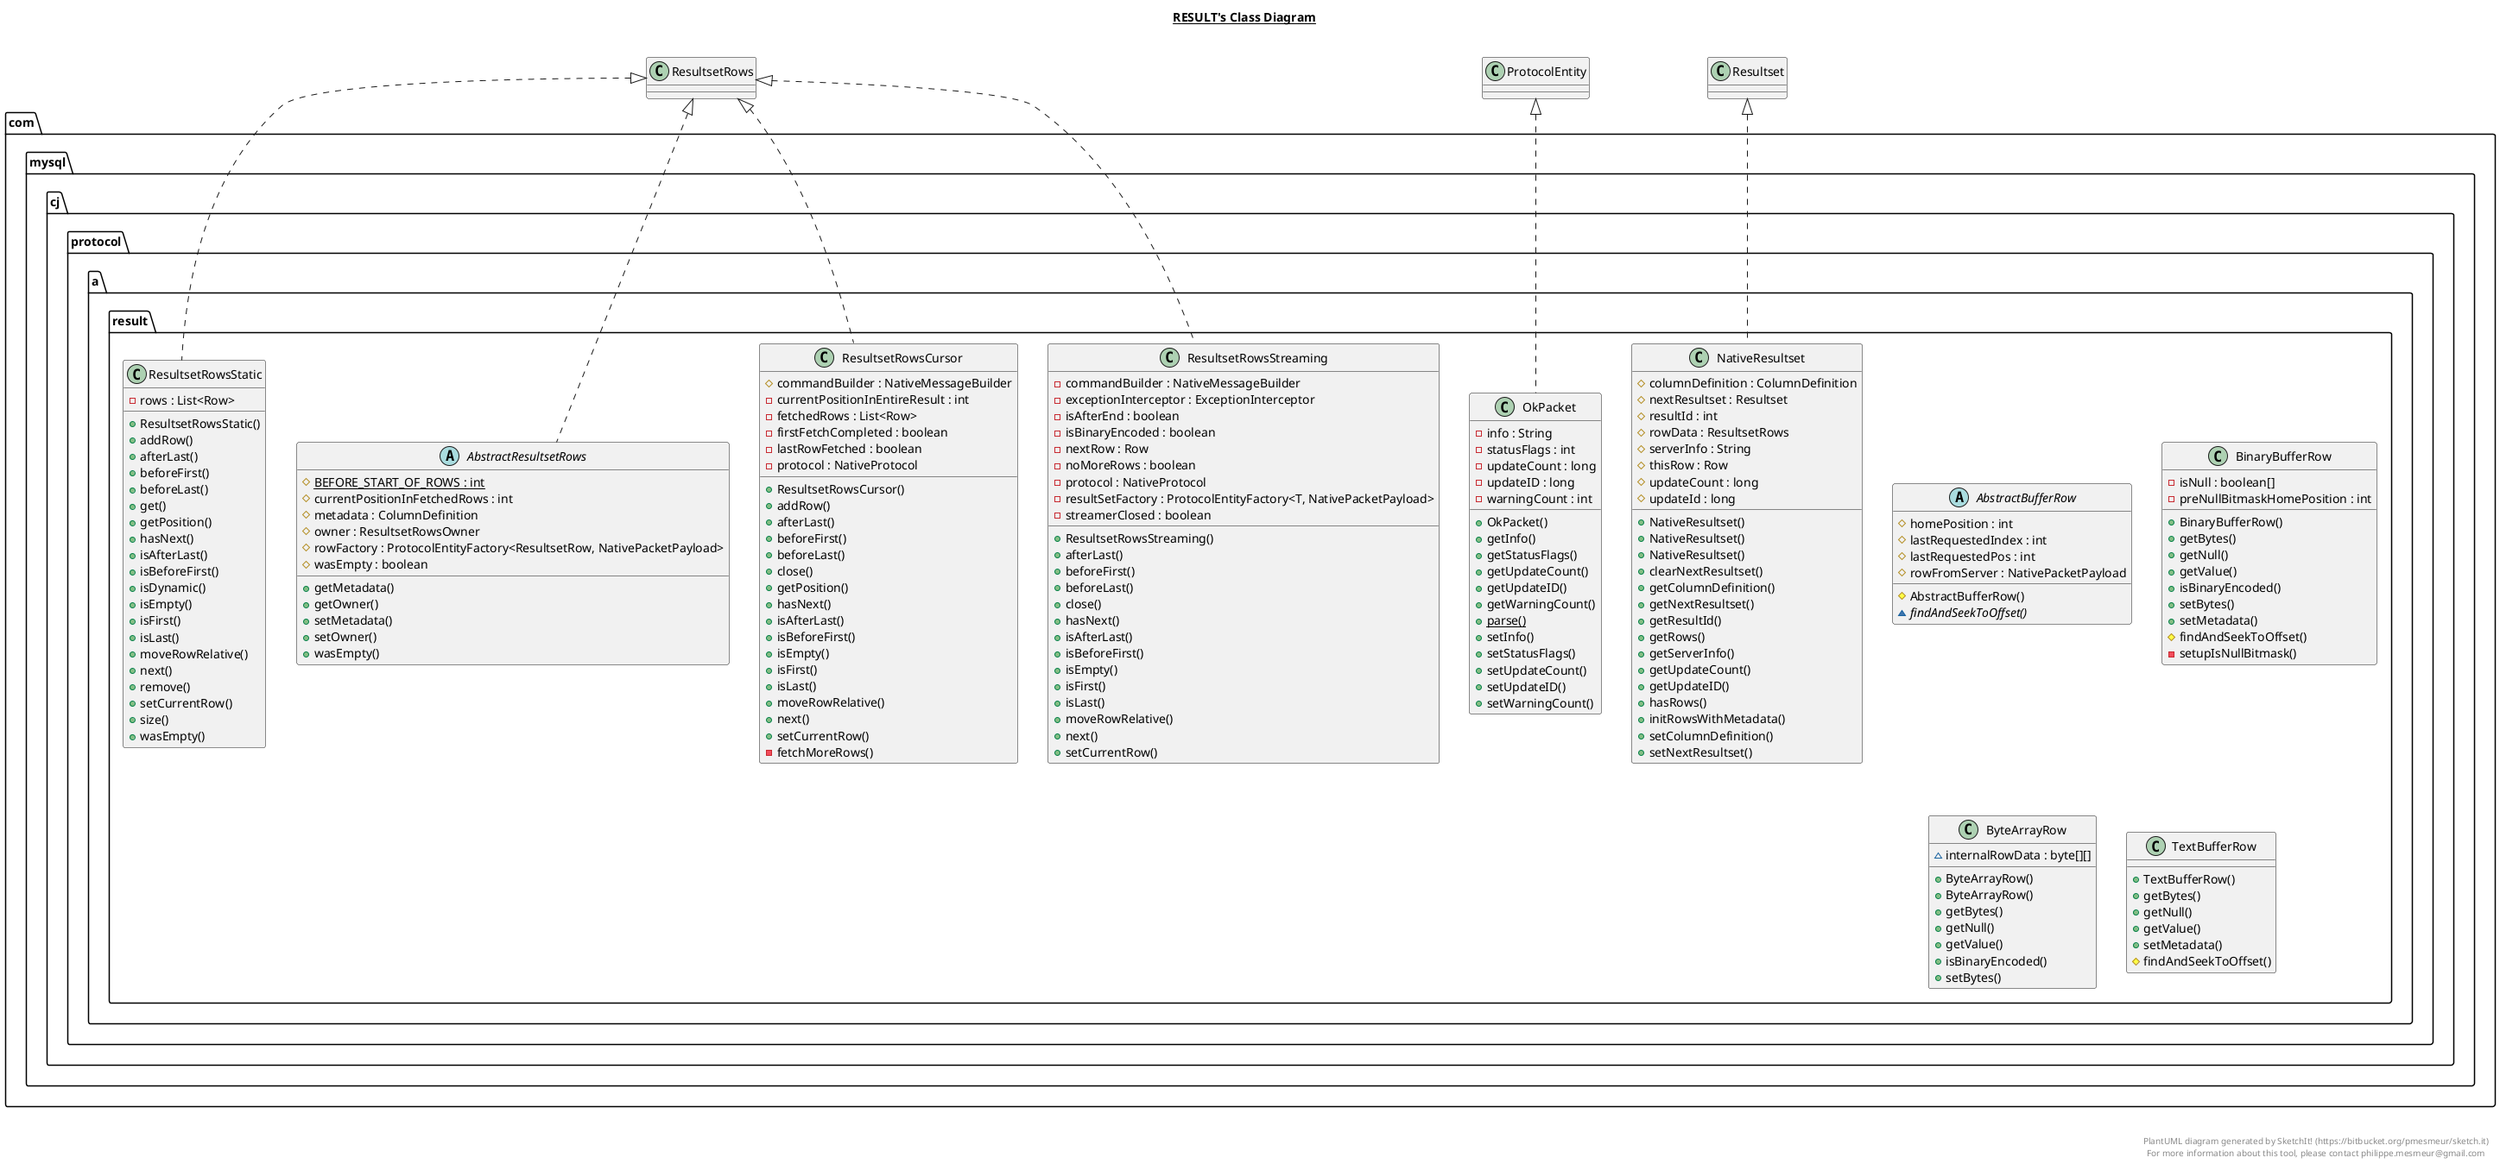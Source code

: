 @startuml

title __RESULT's Class Diagram__\n

  namespace com.mysql.cj {
    namespace protocol {
      namespace a {
        namespace result {
          abstract class com.mysql.cj.protocol.a.result.AbstractBufferRow {
              # homePosition : int
              # lastRequestedIndex : int
              # lastRequestedPos : int
              # rowFromServer : NativePacketPayload
              # AbstractBufferRow()
              {abstract} ~ findAndSeekToOffset()
          }
        }
      }
    }
  }
  

  namespace com.mysql.cj {
    namespace protocol {
      namespace a {
        namespace result {
          abstract class com.mysql.cj.protocol.a.result.AbstractResultsetRows {
              {static} # BEFORE_START_OF_ROWS : int
              # currentPositionInFetchedRows : int
              # metadata : ColumnDefinition
              # owner : ResultsetRowsOwner
              # rowFactory : ProtocolEntityFactory<ResultsetRow, NativePacketPayload>
              # wasEmpty : boolean
              + getMetadata()
              + getOwner()
              + setMetadata()
              + setOwner()
              + wasEmpty()
          }
        }
      }
    }
  }
  

  namespace com.mysql.cj {
    namespace protocol {
      namespace a {
        namespace result {
          class com.mysql.cj.protocol.a.result.BinaryBufferRow {
              - isNull : boolean[]
              - preNullBitmaskHomePosition : int
              + BinaryBufferRow()
              + getBytes()
              + getNull()
              + getValue()
              + isBinaryEncoded()
              + setBytes()
              + setMetadata()
              # findAndSeekToOffset()
              - setupIsNullBitmask()
          }
        }
      }
    }
  }
  

  namespace com.mysql.cj {
    namespace protocol {
      namespace a {
        namespace result {
          class com.mysql.cj.protocol.a.result.ByteArrayRow {
              ~ internalRowData : byte[][]
              + ByteArrayRow()
              + ByteArrayRow()
              + getBytes()
              + getNull()
              + getValue()
              + isBinaryEncoded()
              + setBytes()
          }
        }
      }
    }
  }
  

  namespace com.mysql.cj {
    namespace protocol {
      namespace a {
        namespace result {
          class com.mysql.cj.protocol.a.result.NativeResultset {
              # columnDefinition : ColumnDefinition
              # nextResultset : Resultset
              # resultId : int
              # rowData : ResultsetRows
              # serverInfo : String
              # thisRow : Row
              # updateCount : long
              # updateId : long
              + NativeResultset()
              + NativeResultset()
              + NativeResultset()
              + clearNextResultset()
              + getColumnDefinition()
              + getNextResultset()
              + getResultId()
              + getRows()
              + getServerInfo()
              + getUpdateCount()
              + getUpdateID()
              + hasRows()
              + initRowsWithMetadata()
              + setColumnDefinition()
              + setNextResultset()
          }
        }
      }
    }
  }
  

  namespace com.mysql.cj {
    namespace protocol {
      namespace a {
        namespace result {
          class com.mysql.cj.protocol.a.result.OkPacket {
              - info : String
              - statusFlags : int
              - updateCount : long
              - updateID : long
              - warningCount : int
              + OkPacket()
              + getInfo()
              + getStatusFlags()
              + getUpdateCount()
              + getUpdateID()
              + getWarningCount()
              {static} + parse()
              + setInfo()
              + setStatusFlags()
              + setUpdateCount()
              + setUpdateID()
              + setWarningCount()
          }
        }
      }
    }
  }
  

  namespace com.mysql.cj {
    namespace protocol {
      namespace a {
        namespace result {
          class com.mysql.cj.protocol.a.result.ResultsetRowsCursor {
              # commandBuilder : NativeMessageBuilder
              - currentPositionInEntireResult : int
              - fetchedRows : List<Row>
              - firstFetchCompleted : boolean
              - lastRowFetched : boolean
              - protocol : NativeProtocol
              + ResultsetRowsCursor()
              + addRow()
              + afterLast()
              + beforeFirst()
              + beforeLast()
              + close()
              + getPosition()
              + hasNext()
              + isAfterLast()
              + isBeforeFirst()
              + isEmpty()
              + isFirst()
              + isLast()
              + moveRowRelative()
              + next()
              + setCurrentRow()
              - fetchMoreRows()
          }
        }
      }
    }
  }
  

  namespace com.mysql.cj {
    namespace protocol {
      namespace a {
        namespace result {
          class com.mysql.cj.protocol.a.result.ResultsetRowsStatic {
              - rows : List<Row>
              + ResultsetRowsStatic()
              + addRow()
              + afterLast()
              + beforeFirst()
              + beforeLast()
              + get()
              + getPosition()
              + hasNext()
              + isAfterLast()
              + isBeforeFirst()
              + isDynamic()
              + isEmpty()
              + isFirst()
              + isLast()
              + moveRowRelative()
              + next()
              + remove()
              + setCurrentRow()
              + size()
              + wasEmpty()
          }
        }
      }
    }
  }
  

  namespace com.mysql.cj {
    namespace protocol {
      namespace a {
        namespace result {
          class com.mysql.cj.protocol.a.result.ResultsetRowsStreaming {
              - commandBuilder : NativeMessageBuilder
              - exceptionInterceptor : ExceptionInterceptor
              - isAfterEnd : boolean
              - isBinaryEncoded : boolean
              - nextRow : Row
              - noMoreRows : boolean
              - protocol : NativeProtocol
              - resultSetFactory : ProtocolEntityFactory<T, NativePacketPayload>
              - streamerClosed : boolean
              + ResultsetRowsStreaming()
              + afterLast()
              + beforeFirst()
              + beforeLast()
              + close()
              + hasNext()
              + isAfterLast()
              + isBeforeFirst()
              + isEmpty()
              + isFirst()
              + isLast()
              + moveRowRelative()
              + next()
              + setCurrentRow()
          }
        }
      }
    }
  }
  

  namespace com.mysql.cj {
    namespace protocol {
      namespace a {
        namespace result {
          class com.mysql.cj.protocol.a.result.TextBufferRow {
              + TextBufferRow()
              + getBytes()
              + getNull()
              + getValue()
              + setMetadata()
              # findAndSeekToOffset()
          }
        }
      }
    }
  }
  

  com.mysql.cj.protocol.a.result.AbstractResultsetRows .up.|> ResultsetRows
  com.mysql.cj.protocol.a.result.NativeResultset .up.|> Resultset
  com.mysql.cj.protocol.a.result.OkPacket .up.|> ProtocolEntity
  com.mysql.cj.protocol.a.result.ResultsetRowsCursor .up.|> ResultsetRows
  com.mysql.cj.protocol.a.result.ResultsetRowsStatic .up.|> ResultsetRows
  com.mysql.cj.protocol.a.result.ResultsetRowsStreaming .up.|> ResultsetRows


right footer


PlantUML diagram generated by SketchIt! (https://bitbucket.org/pmesmeur/sketch.it)
For more information about this tool, please contact philippe.mesmeur@gmail.com
endfooter

@enduml
